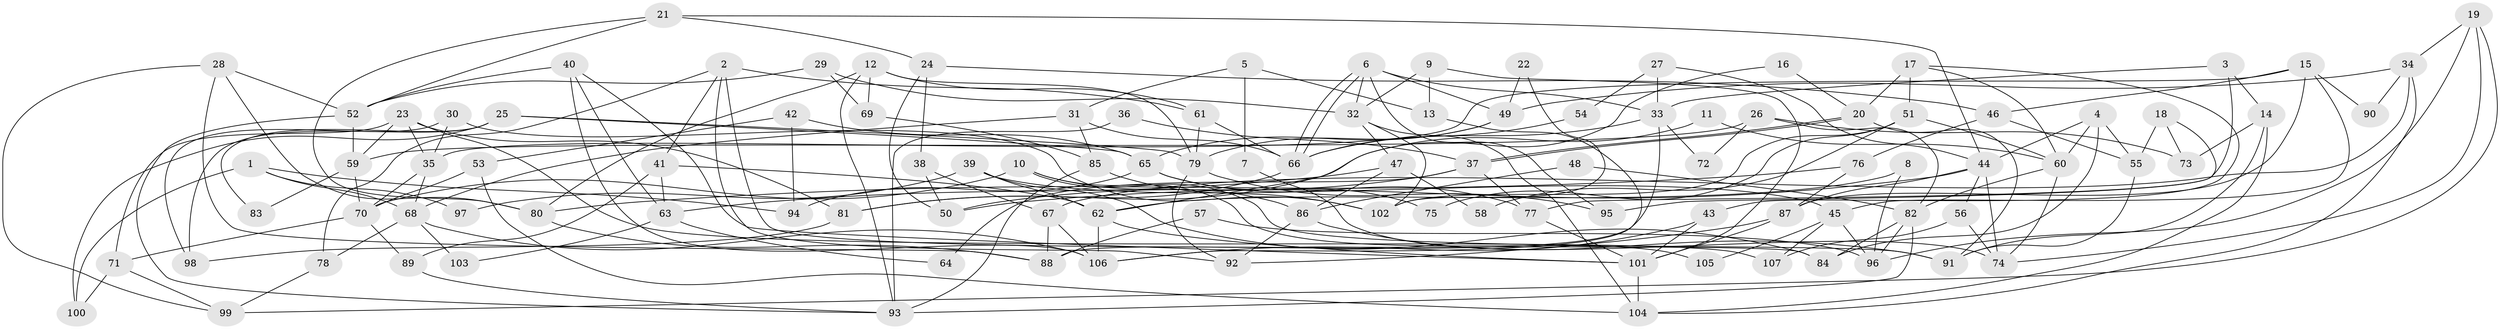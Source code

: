// Generated by graph-tools (version 1.1) at 2025/35/03/09/25 02:35:56]
// undirected, 107 vertices, 214 edges
graph export_dot {
graph [start="1"]
  node [color=gray90,style=filled];
  1;
  2;
  3;
  4;
  5;
  6;
  7;
  8;
  9;
  10;
  11;
  12;
  13;
  14;
  15;
  16;
  17;
  18;
  19;
  20;
  21;
  22;
  23;
  24;
  25;
  26;
  27;
  28;
  29;
  30;
  31;
  32;
  33;
  34;
  35;
  36;
  37;
  38;
  39;
  40;
  41;
  42;
  43;
  44;
  45;
  46;
  47;
  48;
  49;
  50;
  51;
  52;
  53;
  54;
  55;
  56;
  57;
  58;
  59;
  60;
  61;
  62;
  63;
  64;
  65;
  66;
  67;
  68;
  69;
  70;
  71;
  72;
  73;
  74;
  75;
  76;
  77;
  78;
  79;
  80;
  81;
  82;
  83;
  84;
  85;
  86;
  87;
  88;
  89;
  90;
  91;
  92;
  93;
  94;
  95;
  96;
  97;
  98;
  99;
  100;
  101;
  102;
  103;
  104;
  105;
  106;
  107;
  1 -- 94;
  1 -- 100;
  1 -- 68;
  1 -- 97;
  2 -- 84;
  2 -- 92;
  2 -- 41;
  2 -- 61;
  2 -- 78;
  3 -- 77;
  3 -- 33;
  3 -- 14;
  4 -- 44;
  4 -- 60;
  4 -- 55;
  4 -- 84;
  5 -- 31;
  5 -- 13;
  5 -- 7;
  6 -- 66;
  6 -- 66;
  6 -- 32;
  6 -- 33;
  6 -- 49;
  6 -- 95;
  7 -- 74;
  8 -- 62;
  8 -- 96;
  9 -- 101;
  9 -- 32;
  9 -- 13;
  10 -- 70;
  10 -- 91;
  10 -- 86;
  10 -- 105;
  11 -- 81;
  11 -- 60;
  12 -- 61;
  12 -- 79;
  12 -- 69;
  12 -- 80;
  12 -- 93;
  13 -- 106;
  14 -- 104;
  14 -- 73;
  14 -- 91;
  15 -- 46;
  15 -- 35;
  15 -- 45;
  15 -- 87;
  15 -- 90;
  16 -- 62;
  16 -- 20;
  17 -- 60;
  17 -- 20;
  17 -- 43;
  17 -- 51;
  18 -- 73;
  18 -- 55;
  18 -- 95;
  19 -- 99;
  19 -- 96;
  19 -- 34;
  19 -- 74;
  20 -- 91;
  20 -- 37;
  20 -- 37;
  21 -- 52;
  21 -- 80;
  21 -- 24;
  21 -- 44;
  22 -- 49;
  22 -- 102;
  23 -- 81;
  23 -- 35;
  23 -- 59;
  23 -- 71;
  23 -- 107;
  24 -- 50;
  24 -- 38;
  24 -- 46;
  25 -- 79;
  25 -- 65;
  25 -- 83;
  25 -- 98;
  25 -- 100;
  26 -- 59;
  26 -- 82;
  26 -- 72;
  26 -- 73;
  27 -- 44;
  27 -- 33;
  27 -- 54;
  28 -- 52;
  28 -- 99;
  28 -- 80;
  28 -- 88;
  29 -- 69;
  29 -- 52;
  29 -- 32;
  30 -- 35;
  30 -- 102;
  30 -- 98;
  31 -- 66;
  31 -- 68;
  31 -- 85;
  32 -- 104;
  32 -- 47;
  32 -- 102;
  33 -- 88;
  33 -- 66;
  33 -- 72;
  34 -- 49;
  34 -- 67;
  34 -- 90;
  34 -- 104;
  35 -- 70;
  35 -- 68;
  36 -- 37;
  36 -- 93;
  37 -- 50;
  37 -- 64;
  37 -- 77;
  38 -- 67;
  38 -- 50;
  39 -- 62;
  39 -- 45;
  39 -- 84;
  39 -- 97;
  40 -- 106;
  40 -- 101;
  40 -- 52;
  40 -- 63;
  41 -- 63;
  41 -- 62;
  41 -- 89;
  42 -- 65;
  42 -- 53;
  42 -- 94;
  43 -- 101;
  43 -- 106;
  44 -- 87;
  44 -- 50;
  44 -- 56;
  44 -- 74;
  45 -- 107;
  45 -- 96;
  45 -- 105;
  46 -- 76;
  46 -- 55;
  47 -- 86;
  47 -- 58;
  47 -- 63;
  48 -- 86;
  48 -- 82;
  49 -- 79;
  49 -- 65;
  51 -- 60;
  51 -- 58;
  51 -- 75;
  51 -- 102;
  52 -- 93;
  52 -- 59;
  53 -- 70;
  53 -- 104;
  54 -- 66;
  55 -- 91;
  56 -- 74;
  56 -- 107;
  57 -- 88;
  57 -- 96;
  59 -- 70;
  59 -- 83;
  60 -- 74;
  60 -- 82;
  61 -- 66;
  61 -- 79;
  62 -- 106;
  62 -- 101;
  63 -- 64;
  63 -- 103;
  65 -- 77;
  65 -- 75;
  65 -- 94;
  66 -- 81;
  67 -- 88;
  67 -- 106;
  68 -- 106;
  68 -- 78;
  68 -- 103;
  69 -- 85;
  70 -- 89;
  70 -- 71;
  71 -- 99;
  71 -- 100;
  76 -- 87;
  76 -- 80;
  77 -- 101;
  78 -- 99;
  79 -- 95;
  79 -- 92;
  80 -- 88;
  81 -- 98;
  82 -- 93;
  82 -- 84;
  82 -- 96;
  85 -- 102;
  85 -- 93;
  86 -- 91;
  86 -- 92;
  87 -- 92;
  87 -- 101;
  89 -- 93;
  101 -- 104;
}
